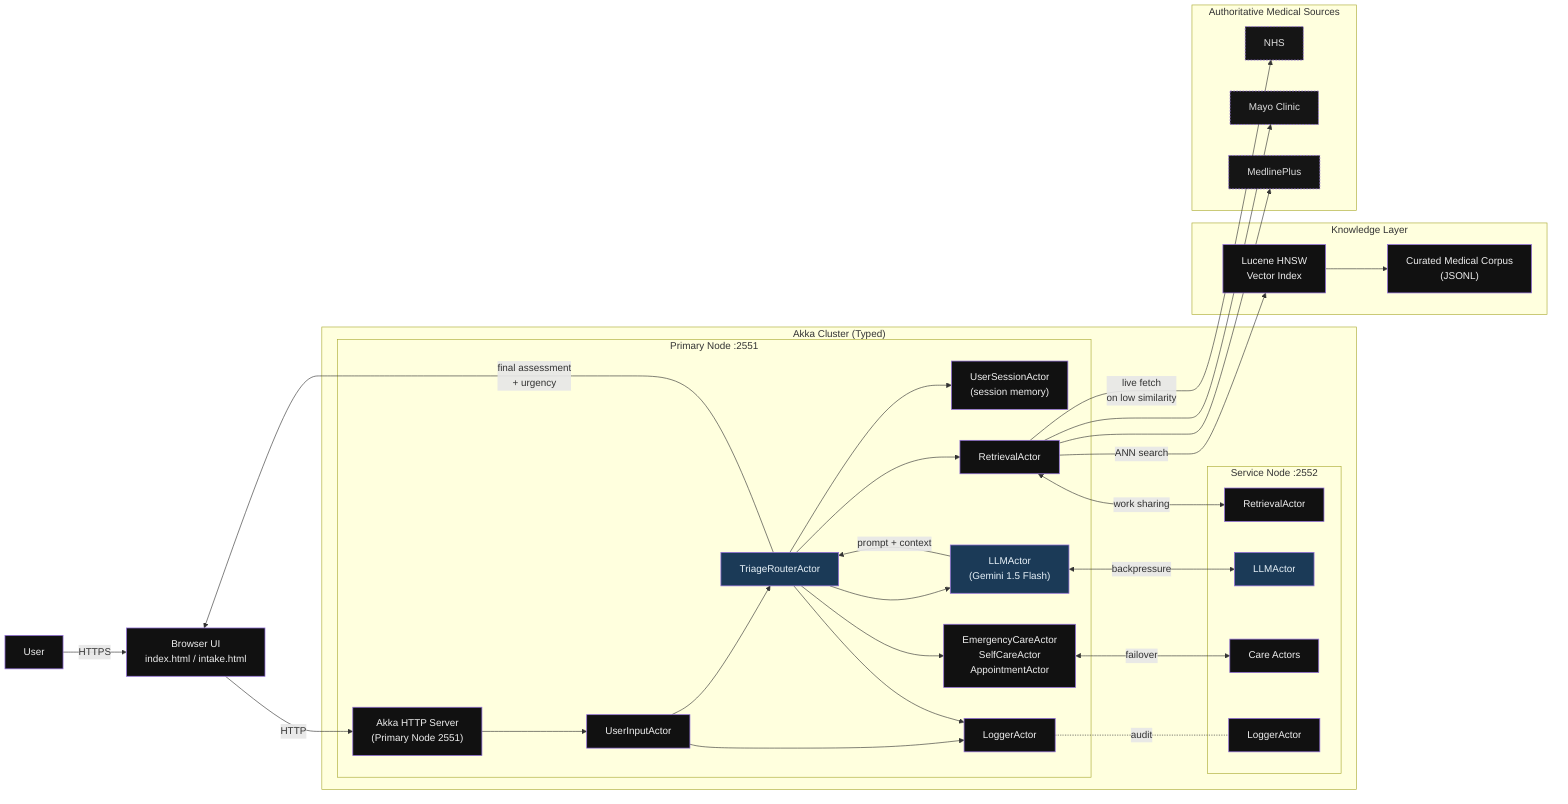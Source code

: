 flowchart LR
  %% minimal, CLI-friendly version with quoted labels
  classDef node fill:#111,border:#444,color:#eee,stroke-width:1.2;
  classDef accent fill:#1b3a57,border:#4c8bb3,color:#e7f1f8;
  classDef ext fill:#151515,border:#666,color:#ddd,stroke-dasharray:3 2;

  U["User"]:::node -->|HTTPS| B["Browser UI<br/>index.html / intake.html"]:::node
  B -->|HTTP| H["Akka HTTP Server<br/>(Primary Node 2551)"]:::node

  subgraph C["Akka Cluster (Typed)"]
    direction LR

    subgraph P["Primary Node :2551"]
      H --> UIA["UserInputActor"]:::node
      UIA --> TRA["TriageRouterActor"]:::accent
      TRA --> USA["UserSessionActor<br/>(session memory)"]:::node
      TRA --> RET["RetrievalActor"]:::node
      TRA --> LLM["LLMActor<br/>(Gemini 1.5 Flash)"]:::accent
      TRA --> CARE["EmergencyCareActor<br/>SelfCareActor<br/>AppointmentActor"]:::node
      PLOG["LoggerActor"]:::node
      UIA --> PLOG
      TRA --> PLOG
    end

    subgraph S["Service Node :2552"]
      direction TB
      SRET["RetrievalActor"]:::node
      SLLM["LLMActor"]:::accent
      SCARE["Care Actors"]:::node
      SLOG["LoggerActor"]:::node
    end

    RET <-->|work sharing| SRET
    LLM <-->|backpressure| SLLM
    CARE <-->|failover| SCARE
    PLOG -. audit .- SLOG
  end

  subgraph K["Knowledge Layer"]
    direction TB
    VS["Lucene HNSW<br/>Vector Index"]:::node
    CORPUS["Curated Medical Corpus<br/>(JSONL)"]:::node
  end
  RET -->|ANN search| VS
  VS --> CORPUS

  subgraph EXT["Authoritative Medical Sources"]
    NHS["NHS"]:::ext
    MAYO["Mayo Clinic"]:::ext
    MEDLINE["MedlinePlus"]:::ext
  end
  RET -->|live fetch<br/>on low similarity| NHS
  RET --> MAYO
  RET --> MEDLINE

  LLM -->|prompt + context| TRA
  TRA -->|final assessment<br/>+ urgency| B
